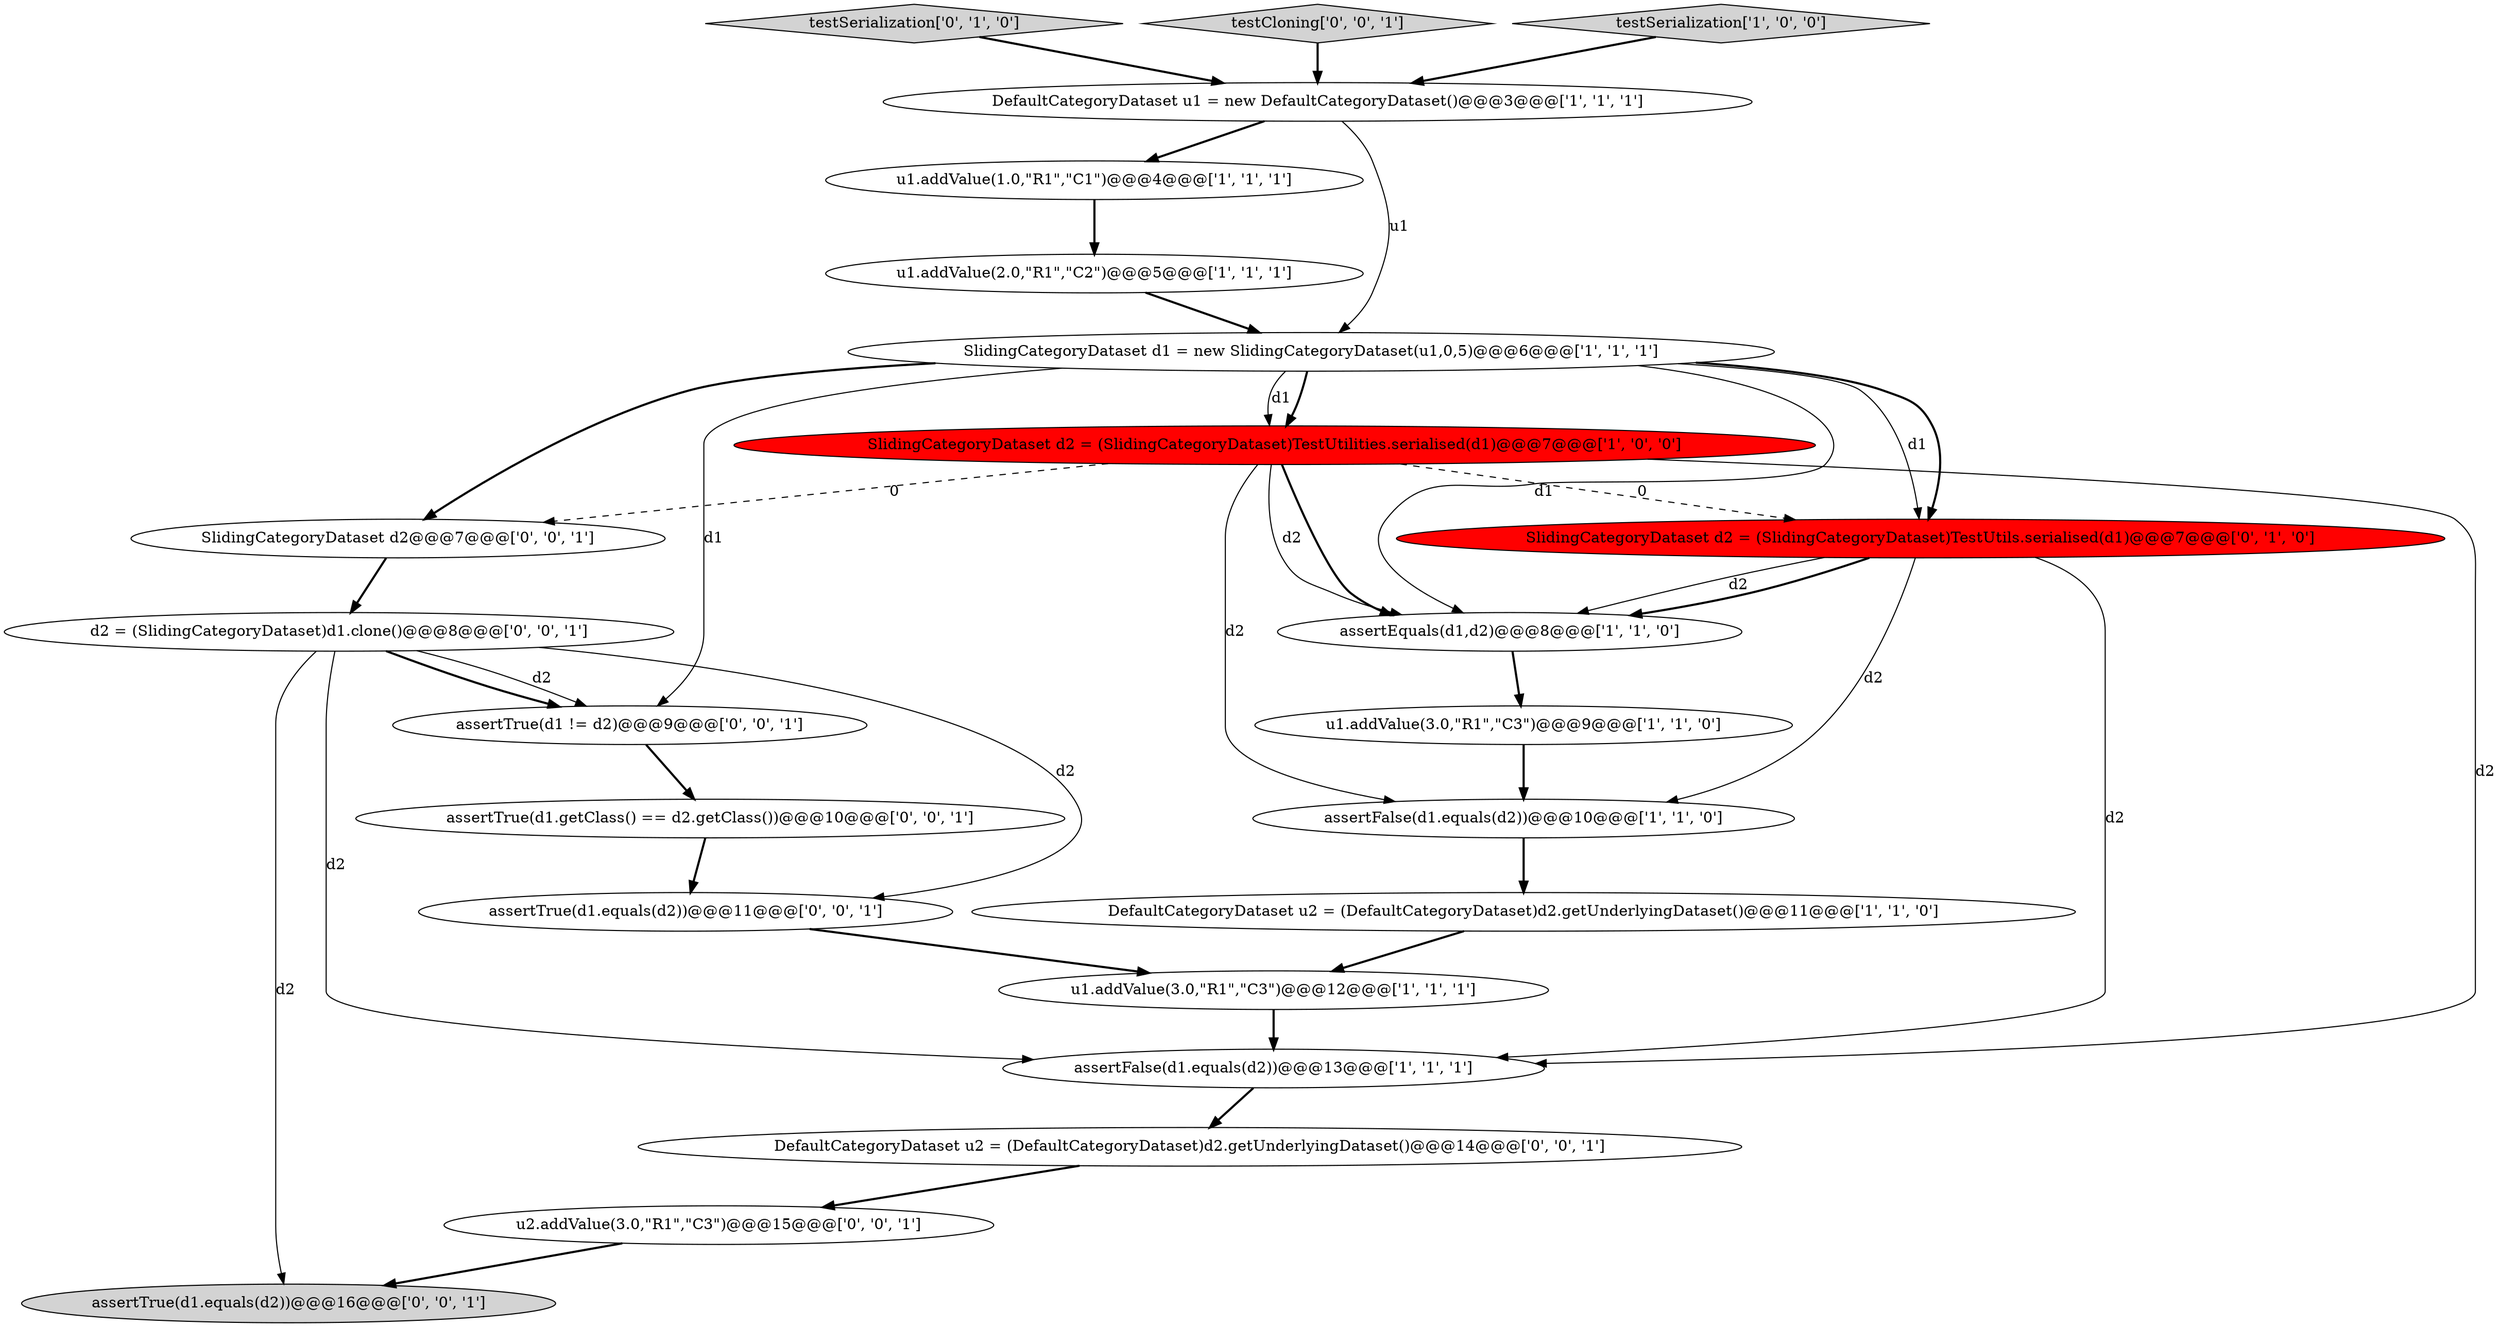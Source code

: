 digraph {
0 [style = filled, label = "u1.addValue(2.0,\"R1\",\"C2\")@@@5@@@['1', '1', '1']", fillcolor = white, shape = ellipse image = "AAA0AAABBB1BBB"];
18 [style = filled, label = "assertTrue(d1.getClass() == d2.getClass())@@@10@@@['0', '0', '1']", fillcolor = white, shape = ellipse image = "AAA0AAABBB3BBB"];
16 [style = filled, label = "SlidingCategoryDataset d2@@@7@@@['0', '0', '1']", fillcolor = white, shape = ellipse image = "AAA0AAABBB3BBB"];
13 [style = filled, label = "testSerialization['0', '1', '0']", fillcolor = lightgray, shape = diamond image = "AAA0AAABBB2BBB"];
2 [style = filled, label = "assertEquals(d1,d2)@@@8@@@['1', '1', '0']", fillcolor = white, shape = ellipse image = "AAA0AAABBB1BBB"];
4 [style = filled, label = "SlidingCategoryDataset d2 = (SlidingCategoryDataset)TestUtilities.serialised(d1)@@@7@@@['1', '0', '0']", fillcolor = red, shape = ellipse image = "AAA1AAABBB1BBB"];
3 [style = filled, label = "SlidingCategoryDataset d1 = new SlidingCategoryDataset(u1,0,5)@@@6@@@['1', '1', '1']", fillcolor = white, shape = ellipse image = "AAA0AAABBB1BBB"];
12 [style = filled, label = "SlidingCategoryDataset d2 = (SlidingCategoryDataset)TestUtils.serialised(d1)@@@7@@@['0', '1', '0']", fillcolor = red, shape = ellipse image = "AAA1AAABBB2BBB"];
17 [style = filled, label = "assertTrue(d1 != d2)@@@9@@@['0', '0', '1']", fillcolor = white, shape = ellipse image = "AAA0AAABBB3BBB"];
22 [style = filled, label = "u2.addValue(3.0,\"R1\",\"C3\")@@@15@@@['0', '0', '1']", fillcolor = white, shape = ellipse image = "AAA0AAABBB3BBB"];
10 [style = filled, label = "u1.addValue(3.0,\"R1\",\"C3\")@@@12@@@['1', '1', '1']", fillcolor = white, shape = ellipse image = "AAA0AAABBB1BBB"];
20 [style = filled, label = "testCloning['0', '0', '1']", fillcolor = lightgray, shape = diamond image = "AAA0AAABBB3BBB"];
9 [style = filled, label = "assertFalse(d1.equals(d2))@@@10@@@['1', '1', '0']", fillcolor = white, shape = ellipse image = "AAA0AAABBB1BBB"];
21 [style = filled, label = "d2 = (SlidingCategoryDataset)d1.clone()@@@8@@@['0', '0', '1']", fillcolor = white, shape = ellipse image = "AAA0AAABBB3BBB"];
11 [style = filled, label = "assertFalse(d1.equals(d2))@@@13@@@['1', '1', '1']", fillcolor = white, shape = ellipse image = "AAA0AAABBB1BBB"];
8 [style = filled, label = "u1.addValue(1.0,\"R1\",\"C1\")@@@4@@@['1', '1', '1']", fillcolor = white, shape = ellipse image = "AAA0AAABBB1BBB"];
19 [style = filled, label = "assertTrue(d1.equals(d2))@@@11@@@['0', '0', '1']", fillcolor = white, shape = ellipse image = "AAA0AAABBB3BBB"];
7 [style = filled, label = "DefaultCategoryDataset u2 = (DefaultCategoryDataset)d2.getUnderlyingDataset()@@@11@@@['1', '1', '0']", fillcolor = white, shape = ellipse image = "AAA0AAABBB1BBB"];
14 [style = filled, label = "DefaultCategoryDataset u2 = (DefaultCategoryDataset)d2.getUnderlyingDataset()@@@14@@@['0', '0', '1']", fillcolor = white, shape = ellipse image = "AAA0AAABBB3BBB"];
6 [style = filled, label = "u1.addValue(3.0,\"R1\",\"C3\")@@@9@@@['1', '1', '0']", fillcolor = white, shape = ellipse image = "AAA0AAABBB1BBB"];
5 [style = filled, label = "testSerialization['1', '0', '0']", fillcolor = lightgray, shape = diamond image = "AAA0AAABBB1BBB"];
1 [style = filled, label = "DefaultCategoryDataset u1 = new DefaultCategoryDataset()@@@3@@@['1', '1', '1']", fillcolor = white, shape = ellipse image = "AAA0AAABBB1BBB"];
15 [style = filled, label = "assertTrue(d1.equals(d2))@@@16@@@['0', '0', '1']", fillcolor = lightgray, shape = ellipse image = "AAA0AAABBB3BBB"];
0->3 [style = bold, label=""];
21->17 [style = solid, label="d2"];
3->12 [style = solid, label="d1"];
12->9 [style = solid, label="d2"];
22->15 [style = bold, label=""];
1->8 [style = bold, label=""];
3->2 [style = solid, label="d1"];
4->16 [style = dashed, label="0"];
11->14 [style = bold, label=""];
7->10 [style = bold, label=""];
2->6 [style = bold, label=""];
4->9 [style = solid, label="d2"];
14->22 [style = bold, label=""];
18->19 [style = bold, label=""];
12->2 [style = solid, label="d2"];
21->11 [style = solid, label="d2"];
19->10 [style = bold, label=""];
12->11 [style = solid, label="d2"];
4->2 [style = bold, label=""];
3->12 [style = bold, label=""];
3->16 [style = bold, label=""];
20->1 [style = bold, label=""];
9->7 [style = bold, label=""];
4->11 [style = solid, label="d2"];
3->4 [style = bold, label=""];
21->19 [style = solid, label="d2"];
13->1 [style = bold, label=""];
4->2 [style = solid, label="d2"];
3->4 [style = solid, label="d1"];
4->12 [style = dashed, label="0"];
8->0 [style = bold, label=""];
5->1 [style = bold, label=""];
12->2 [style = bold, label=""];
16->21 [style = bold, label=""];
21->15 [style = solid, label="d2"];
1->3 [style = solid, label="u1"];
6->9 [style = bold, label=""];
21->17 [style = bold, label=""];
3->17 [style = solid, label="d1"];
17->18 [style = bold, label=""];
10->11 [style = bold, label=""];
}
